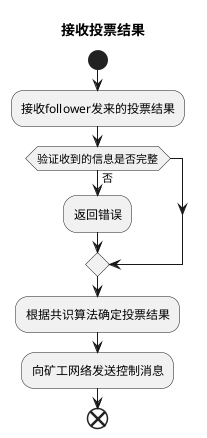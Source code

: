 @startuml
title 接收投票结果
start
    :接收follower发来的投票结果;
    if(验证收到的信息是否完整) then (否)
        :返回错误;
    endif
    :根据共识算法确定投票结果;
    :向矿工网络发送控制消息;
end
@enduml